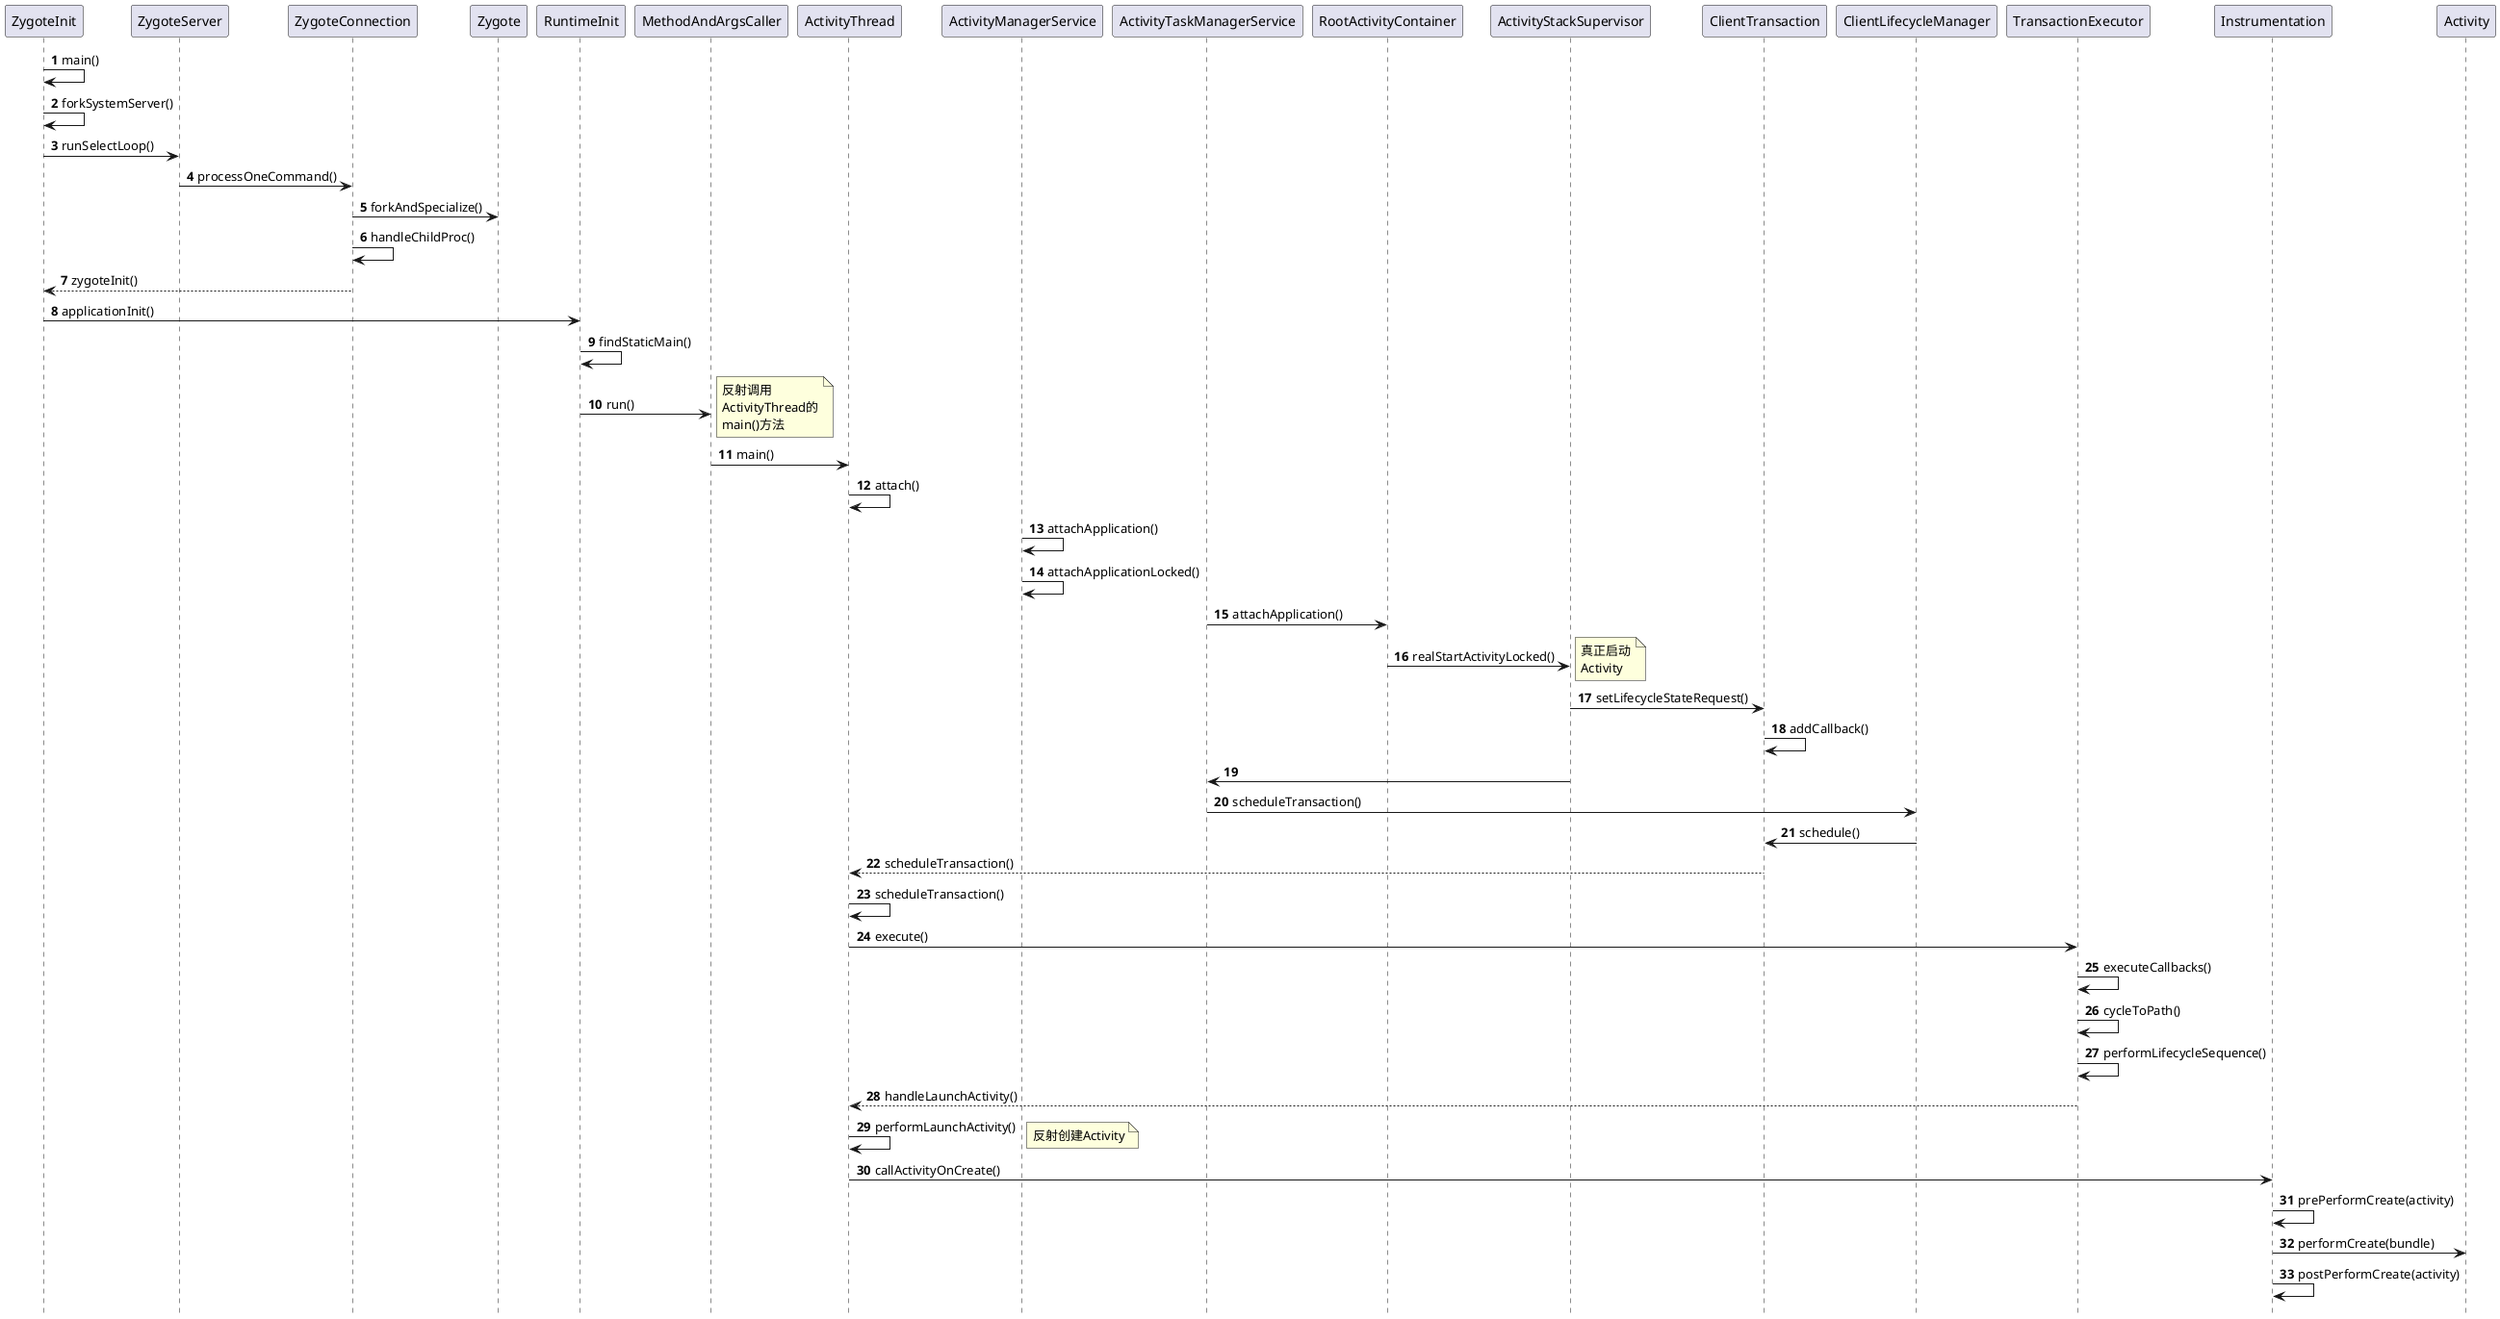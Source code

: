 @startuml
'https://plantuml.com/sequence-diagram

hide footbox
autonumber
ZygoteInit -> ZygoteInit:main()
ZygoteInit->ZygoteInit:forkSystemServer()
ZygoteInit->ZygoteServer:runSelectLoop()
ZygoteServer ->ZygoteConnection: processOneCommand()
ZygoteConnection -> Zygote:forkAndSpecialize()
ZygoteConnection -> ZygoteConnection:handleChildProc()
ZygoteConnection --> ZygoteInit:zygoteInit()
ZygoteInit -> RuntimeInit:applicationInit()
RuntimeInit -> RuntimeInit:findStaticMain()
RuntimeInit -> MethodAndArgsCaller :run()
note right: 反射调用\nActivityThread的\nmain()方法
MethodAndArgsCaller -> ActivityThread:main()
ActivityThread -> ActivityThread:attach()
ActivityManagerService -> ActivityManagerService:attachApplication()
ActivityManagerService -> ActivityManagerService:attachApplicationLocked()
ActivityTaskManagerService -> RootActivityContainer:attachApplication()
RootActivityContainer -> ActivityStackSupervisor:realStartActivityLocked()
note right:真正启动\nActivity
ActivityStackSupervisor -> ClientTransaction:setLifecycleStateRequest()
ClientTransaction -> ClientTransaction:addCallback()
ActivityStackSupervisor ->ActivityTaskManagerService
ActivityTaskManagerService->ClientLifecycleManager:scheduleTransaction()
ClientLifecycleManager ->ClientTransaction:schedule()
ClientTransaction --> ActivityThread:scheduleTransaction()
ActivityThread -> ActivityThread:scheduleTransaction()
ActivityThread ->TransactionExecutor:execute()
TransactionExecutor -> TransactionExecutor:executeCallbacks()
TransactionExecutor -> TransactionExecutor:cycleToPath()
TransactionExecutor -> TransactionExecutor:performLifecycleSequence()
TransactionExecutor --> ActivityThread:handleLaunchActivity()
ActivityThread ->ActivityThread:performLaunchActivity()
note right:反射创建Activity
ActivityThread -> Instrumentation:callActivityOnCreate()
Instrumentation -> Instrumentation:prePerformCreate(activity)
Instrumentation -> Activity:performCreate(bundle)
Instrumentation -> Instrumentation:postPerformCreate(activity)

@enduml